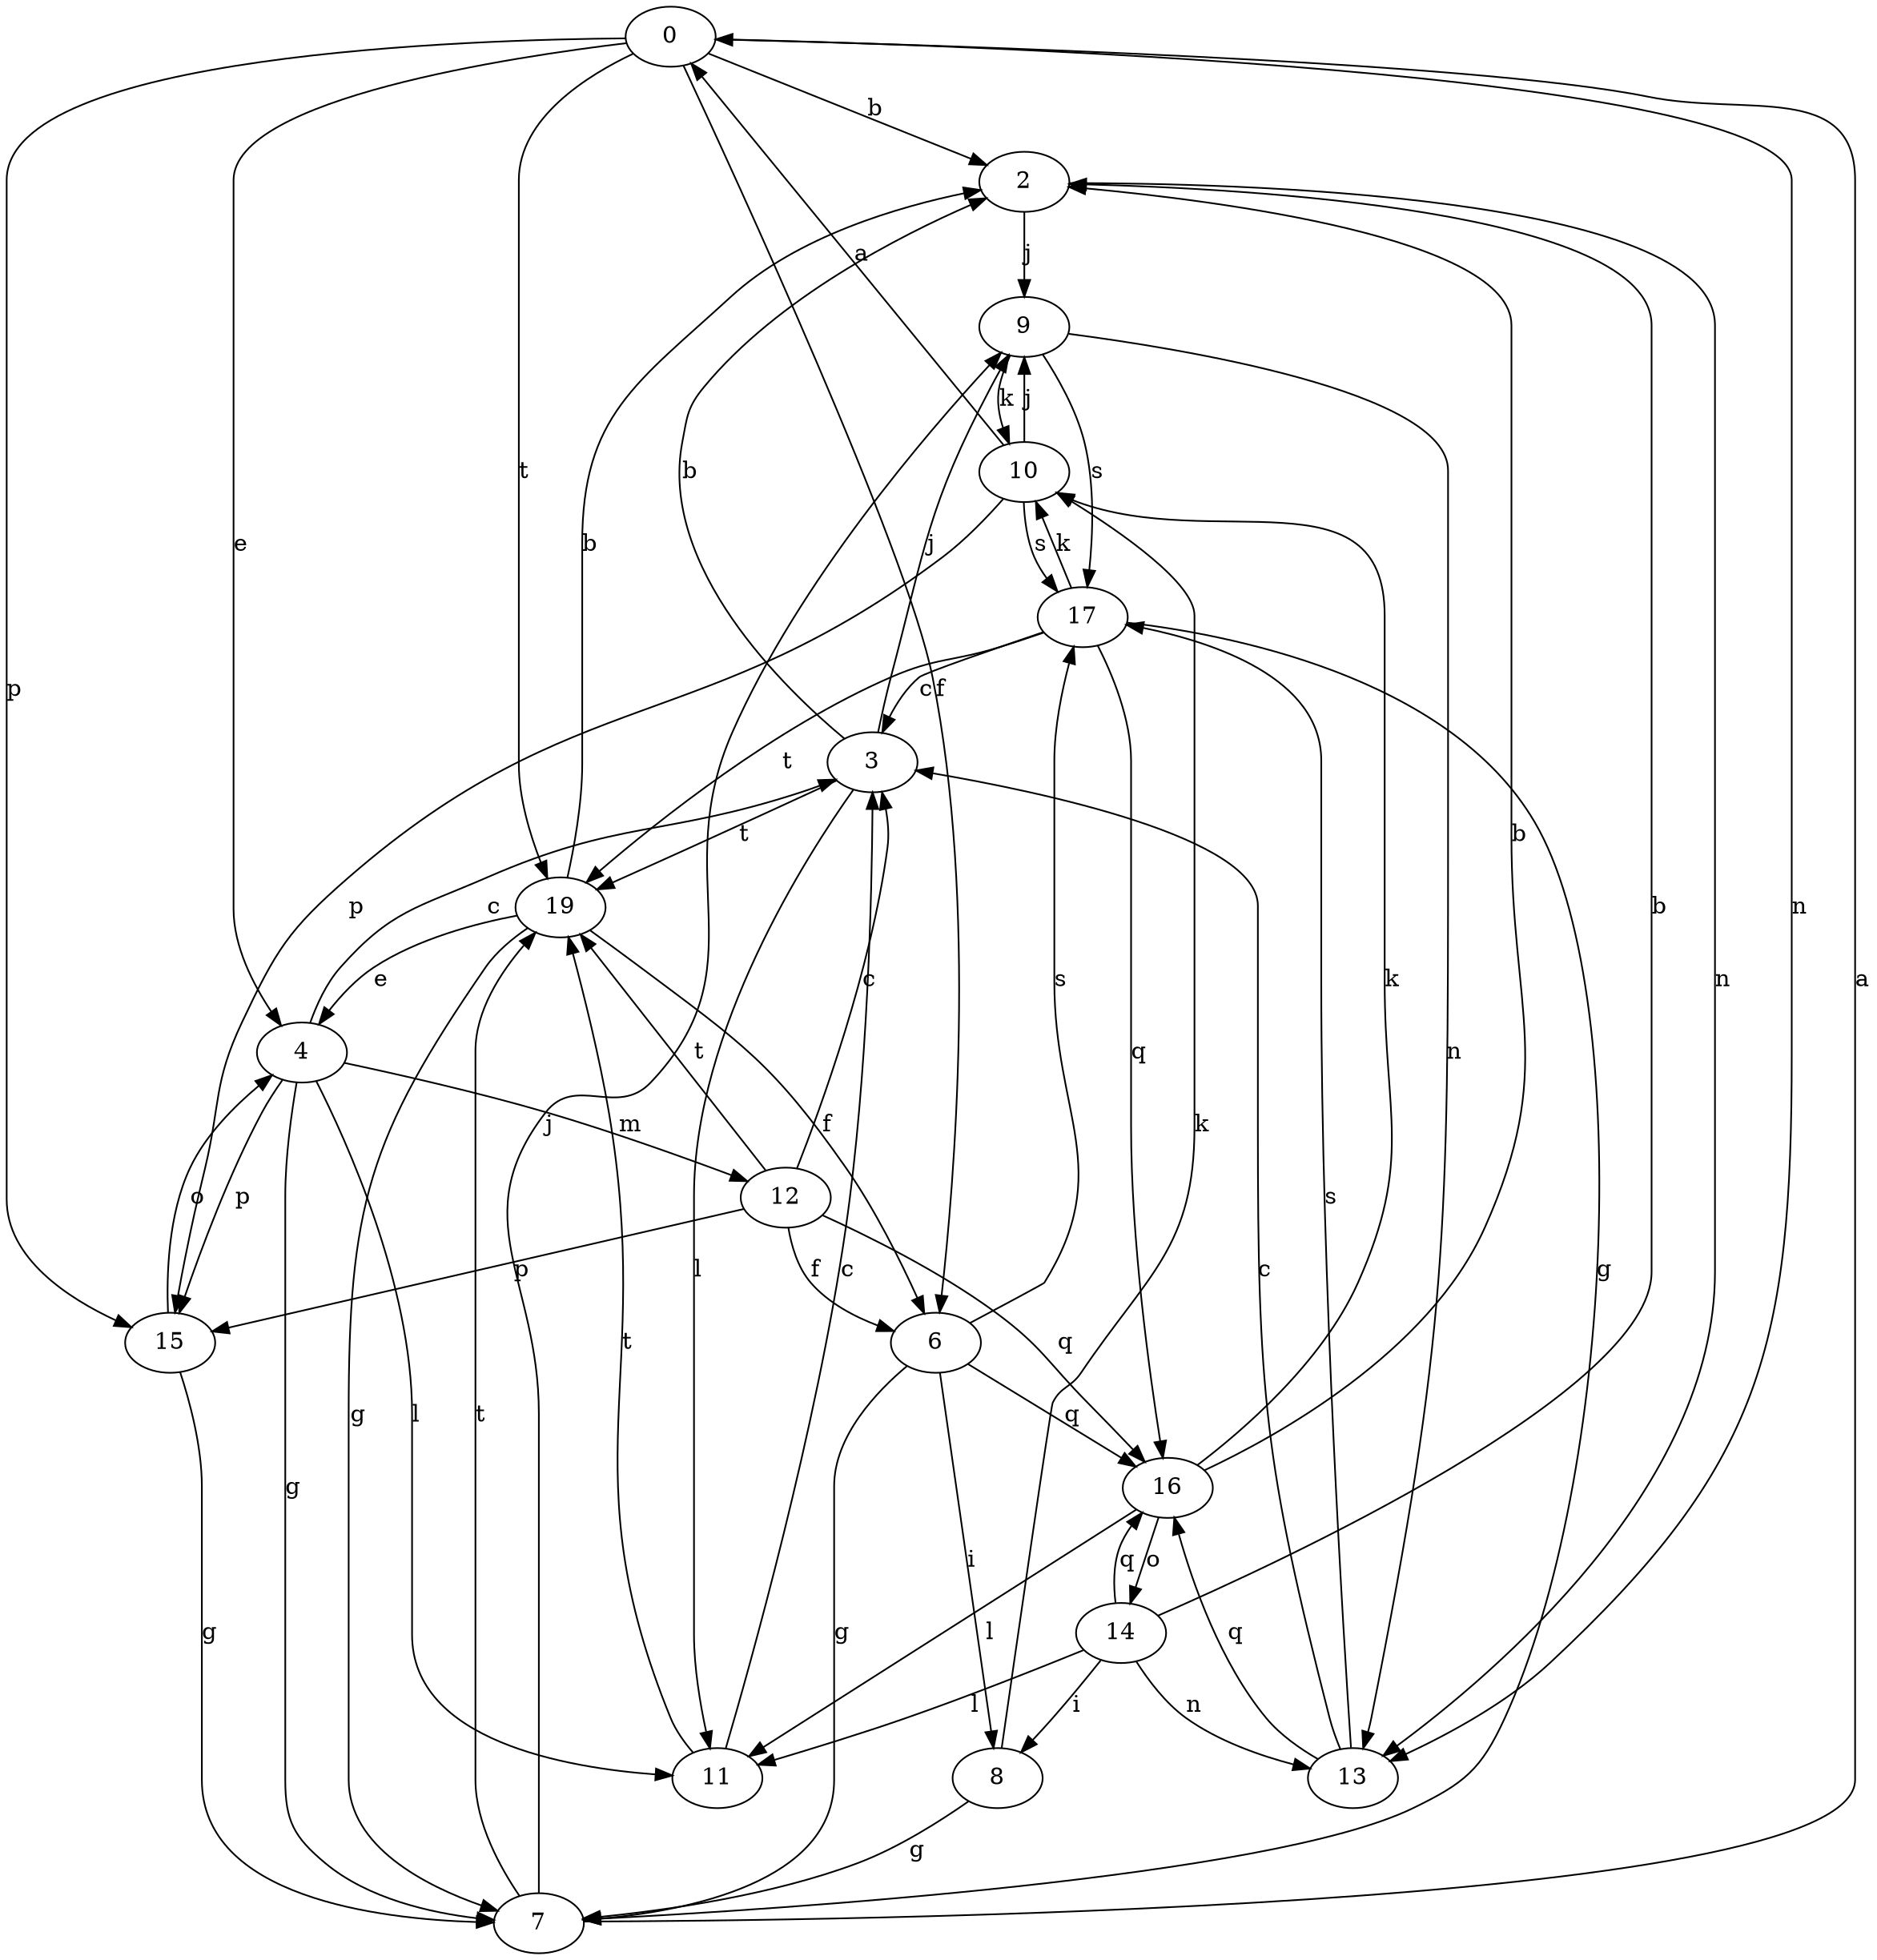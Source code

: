 strict digraph  {
0;
2;
3;
4;
6;
7;
8;
9;
10;
11;
12;
13;
14;
15;
16;
17;
19;
0 -> 2  [label=b];
0 -> 4  [label=e];
0 -> 6  [label=f];
0 -> 13  [label=n];
0 -> 15  [label=p];
0 -> 19  [label=t];
2 -> 9  [label=j];
2 -> 13  [label=n];
3 -> 2  [label=b];
3 -> 9  [label=j];
3 -> 11  [label=l];
3 -> 19  [label=t];
4 -> 3  [label=c];
4 -> 7  [label=g];
4 -> 11  [label=l];
4 -> 12  [label=m];
4 -> 15  [label=p];
6 -> 7  [label=g];
6 -> 8  [label=i];
6 -> 16  [label=q];
6 -> 17  [label=s];
7 -> 0  [label=a];
7 -> 9  [label=j];
7 -> 19  [label=t];
8 -> 7  [label=g];
8 -> 10  [label=k];
9 -> 10  [label=k];
9 -> 13  [label=n];
9 -> 17  [label=s];
10 -> 0  [label=a];
10 -> 9  [label=j];
10 -> 15  [label=p];
10 -> 17  [label=s];
11 -> 3  [label=c];
11 -> 19  [label=t];
12 -> 3  [label=c];
12 -> 6  [label=f];
12 -> 15  [label=p];
12 -> 16  [label=q];
12 -> 19  [label=t];
13 -> 3  [label=c];
13 -> 16  [label=q];
13 -> 17  [label=s];
14 -> 2  [label=b];
14 -> 8  [label=i];
14 -> 11  [label=l];
14 -> 13  [label=n];
14 -> 16  [label=q];
15 -> 4  [label=o];
15 -> 7  [label=g];
16 -> 2  [label=b];
16 -> 10  [label=k];
16 -> 11  [label=l];
16 -> 14  [label=o];
17 -> 3  [label=c];
17 -> 7  [label=g];
17 -> 10  [label=k];
17 -> 16  [label=q];
17 -> 19  [label=t];
19 -> 2  [label=b];
19 -> 4  [label=e];
19 -> 6  [label=f];
19 -> 7  [label=g];
}
